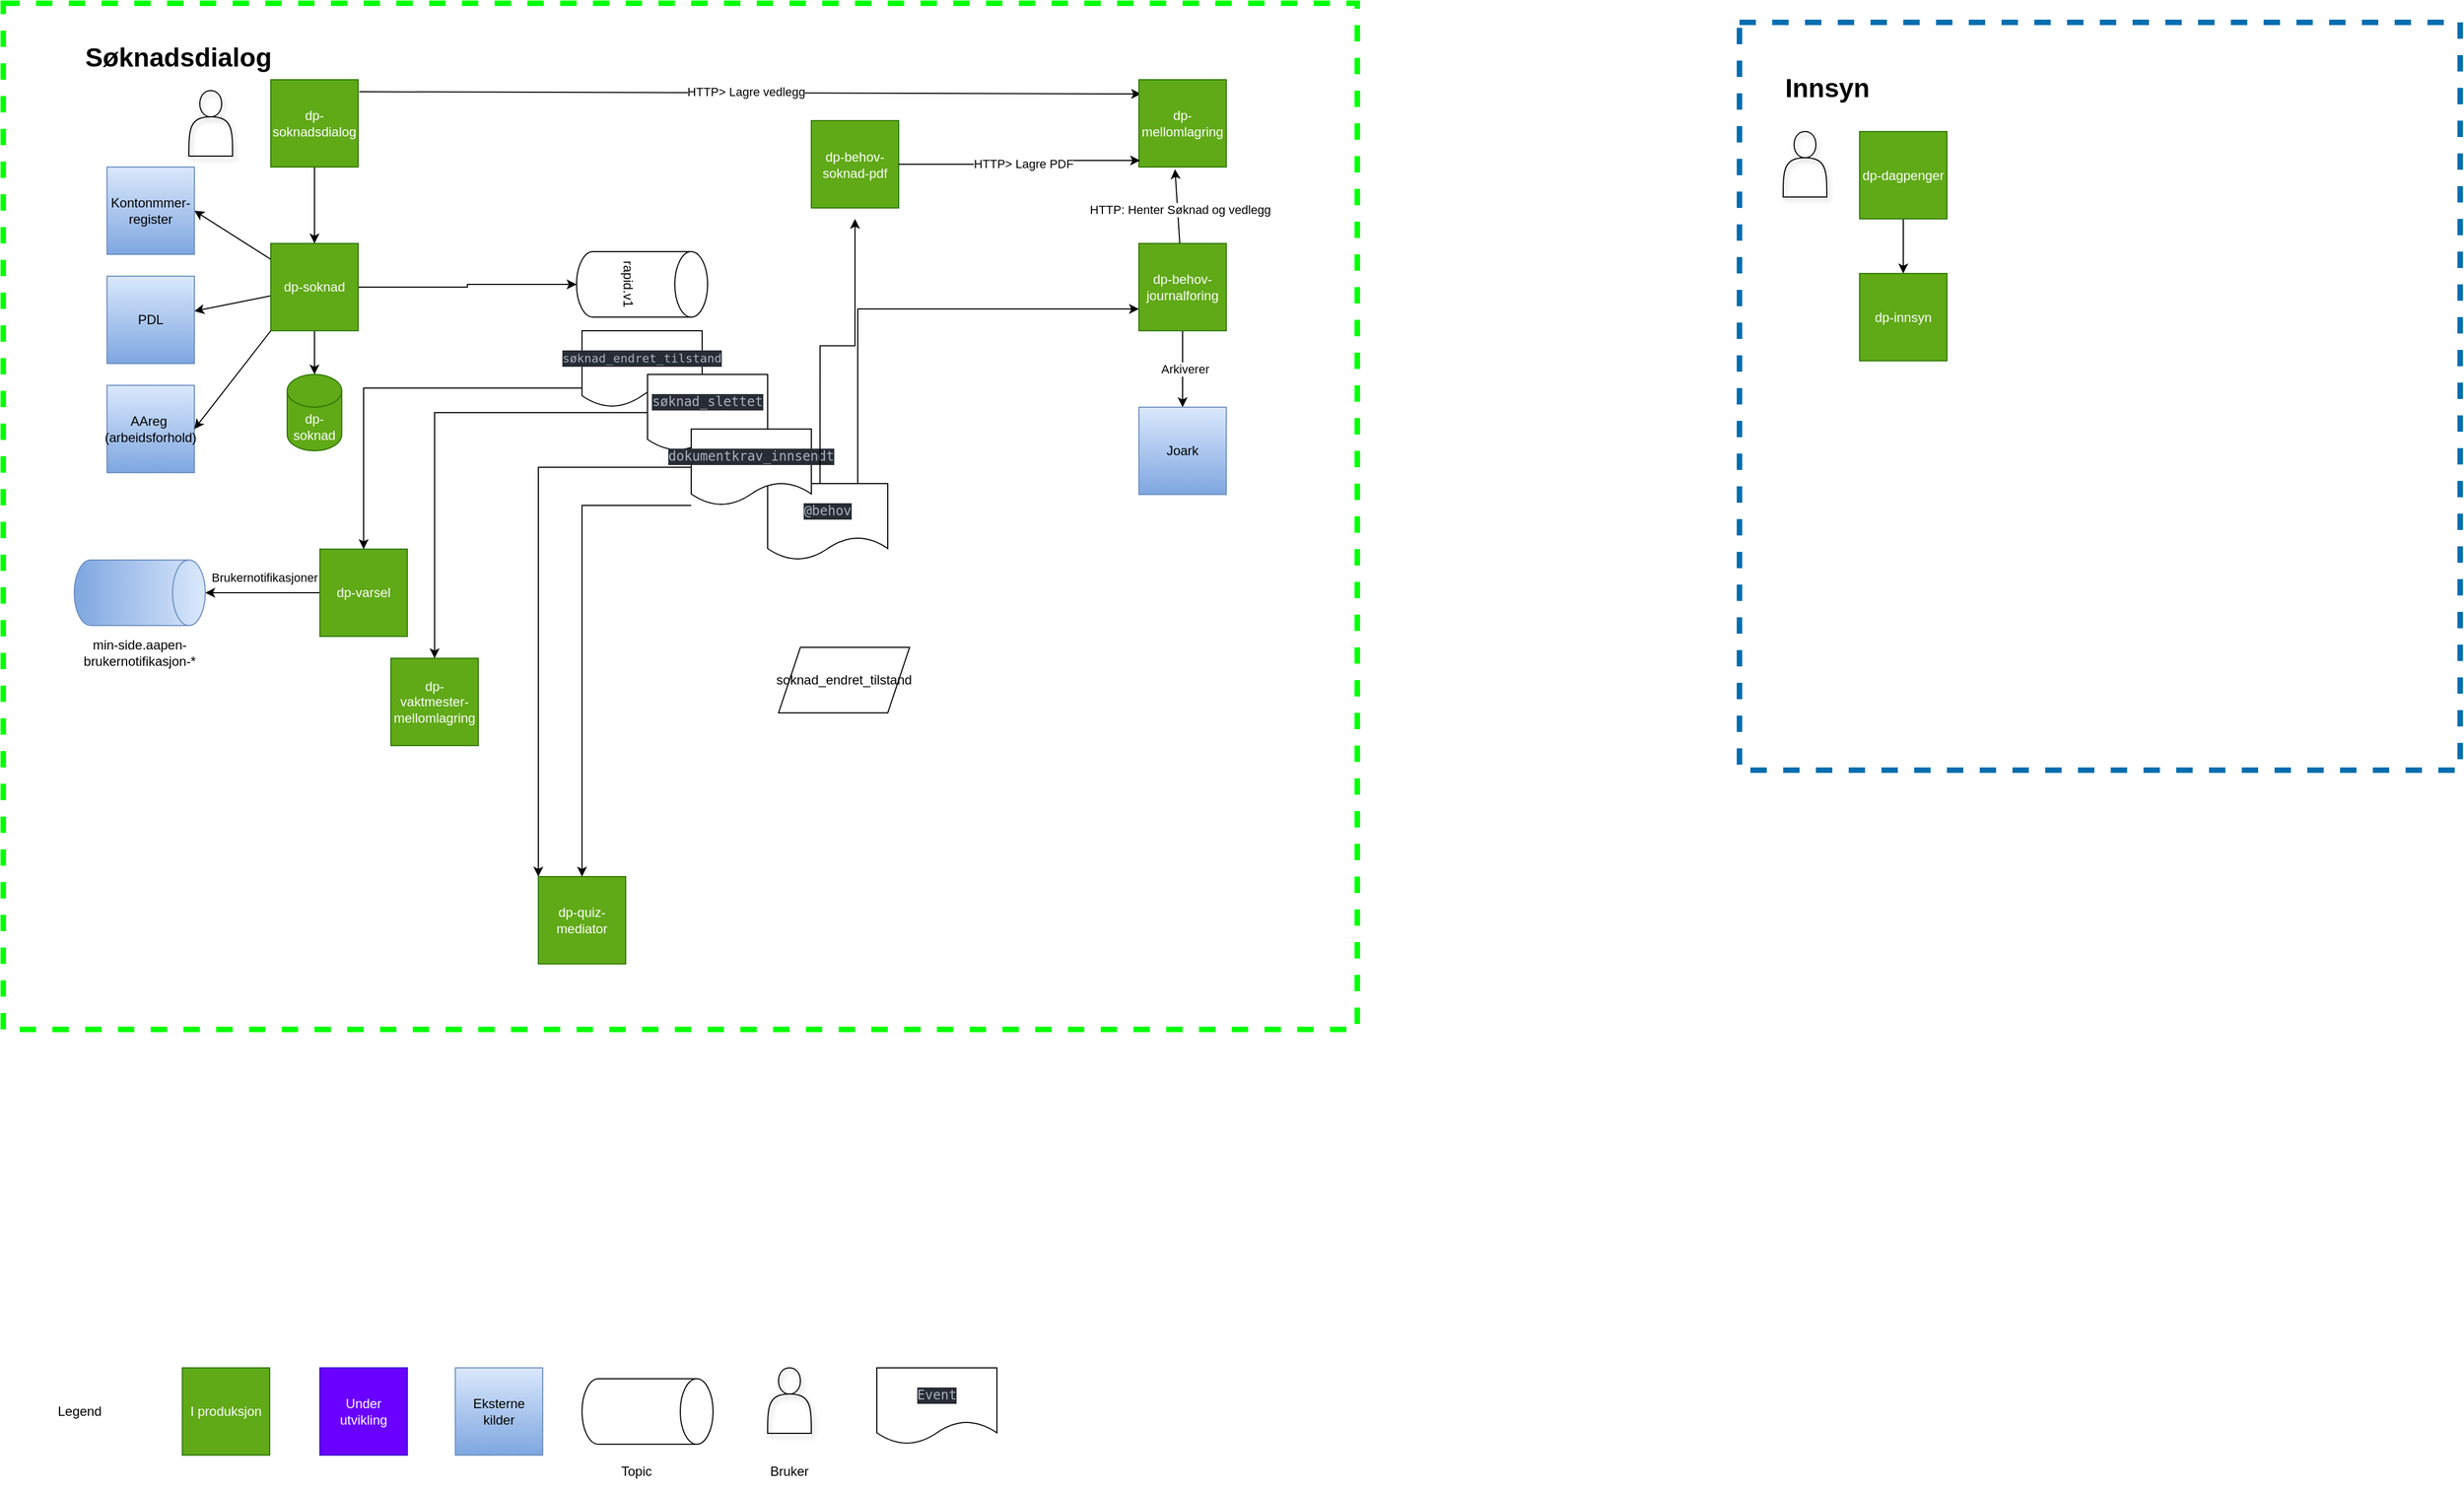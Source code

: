 <mxfile version="22.1.21" type="device">
  <diagram id="bY9n8TvvBSCk7CfmKey6" name="Systemkart">
    <mxGraphModel dx="1234" dy="1214" grid="1" gridSize="10" guides="1" tooltips="1" connect="1" arrows="1" fold="1" page="1" pageScale="1" pageWidth="4681" pageHeight="3300" background="none" math="0" shadow="0">
      <root>
        <mxCell id="0" />
        <mxCell id="1" parent="0" />
        <mxCell id="LP5wE_IAtdg5CI_S4EkR-116" value="" style="rounded=0;whiteSpace=wrap;html=1;strokeColor=#00FF00;fillColor=none;shadow=0;strokeWidth=5;dashed=1;fontColor=#ffffff;fillStyle=auto;" vertex="1" parent="1">
          <mxGeometry x="50" y="140" width="1240" height="940" as="geometry" />
        </mxCell>
        <mxCell id="31" style="edgeStyle=none;html=1;entryX=1;entryY=0.5;entryDx=0;entryDy=0;rounded=0;curved=0;" parent="1" source="2" target="30" edge="1">
          <mxGeometry relative="1" as="geometry" />
        </mxCell>
        <mxCell id="45" style="edgeStyle=none;html=1;" parent="1" source="2" target="33" edge="1">
          <mxGeometry relative="1" as="geometry" />
        </mxCell>
        <mxCell id="PdaAtOW2l4_XQmpz3AiH-89" value="" style="edgeStyle=orthogonalEdgeStyle;rounded=0;orthogonalLoop=1;jettySize=auto;html=1;" edge="1" parent="1" source="2" target="4">
          <mxGeometry relative="1" as="geometry" />
        </mxCell>
        <mxCell id="LP5wE_IAtdg5CI_S4EkR-84" value="" style="edgeStyle=orthogonalEdgeStyle;rounded=0;orthogonalLoop=1;jettySize=auto;html=1;" edge="1" parent="1" source="2" target="18">
          <mxGeometry relative="1" as="geometry" />
        </mxCell>
        <UserObject label="dp-soknad" link="https://github.com/navikt/dp-soknad" linkTarget="_blank" id="2">
          <mxCell style="whiteSpace=wrap;html=1;aspect=fixed;fillColor=#60a917;fontColor=#ffffff;strokeColor=#2D7600;" parent="1" vertex="1">
            <mxGeometry x="295" y="360" width="80" height="80" as="geometry" />
          </mxCell>
        </UserObject>
        <mxCell id="8" value="" style="edgeStyle=none;html=1;" parent="1" source="3" target="2" edge="1">
          <mxGeometry relative="1" as="geometry" />
        </mxCell>
        <mxCell id="10" style="edgeStyle=none;html=1;exitX=1.013;exitY=0.138;exitDx=0;exitDy=0;exitPerimeter=0;entryX=0.025;entryY=0.163;entryDx=0;entryDy=0;entryPerimeter=0;" parent="1" source="3" target="9" edge="1">
          <mxGeometry relative="1" as="geometry" />
        </mxCell>
        <mxCell id="11" value="HTTP&amp;gt; Lagre vedlegg" style="edgeLabel;html=1;align=center;verticalAlign=middle;resizable=0;points=[];" parent="10" vertex="1" connectable="0">
          <mxGeometry x="-0.013" y="1" relative="1" as="geometry">
            <mxPoint as="offset" />
          </mxGeometry>
        </mxCell>
        <mxCell id="3" value="dp-soknadsdialog" style="whiteSpace=wrap;html=1;aspect=fixed;fillColor=#60a917;fontColor=#ffffff;strokeColor=#2D7600;" parent="1" vertex="1">
          <mxGeometry x="295" y="210" width="80" height="80" as="geometry" />
        </mxCell>
        <mxCell id="4" value="dp-soknad" style="shape=cylinder3;whiteSpace=wrap;html=1;boundedLbl=1;backgroundOutline=1;size=15;fillColor=#60a917;fontColor=#ffffff;strokeColor=#2D7600;" parent="1" vertex="1">
          <mxGeometry x="310" y="480" width="50" height="70" as="geometry" />
        </mxCell>
        <mxCell id="9" value="dp-mellomlagring" style="whiteSpace=wrap;html=1;aspect=fixed;fillColor=#60a917;fontColor=#ffffff;strokeColor=#2D7600;" parent="1" vertex="1">
          <mxGeometry x="1090" y="210" width="80" height="80" as="geometry" />
        </mxCell>
        <mxCell id="16" value="dp-behov-soknad-pdf" style="whiteSpace=wrap;html=1;aspect=fixed;fillColor=#60a917;fontColor=#ffffff;strokeColor=#2D7600;" parent="1" vertex="1">
          <mxGeometry x="790" y="247.5" width="80" height="80" as="geometry" />
        </mxCell>
        <mxCell id="59" style="edgeStyle=none;html=1;entryX=0.413;entryY=1.025;entryDx=0;entryDy=0;entryPerimeter=0;" parent="1" source="17" target="9" edge="1">
          <mxGeometry relative="1" as="geometry" />
        </mxCell>
        <mxCell id="60" value="HTTP: Henter Søknad og vedlegg&amp;nbsp;" style="edgeLabel;html=1;align=center;verticalAlign=middle;resizable=0;points=[];" parent="59" vertex="1" connectable="0">
          <mxGeometry x="-0.084" y="-3" relative="1" as="geometry">
            <mxPoint as="offset" />
          </mxGeometry>
        </mxCell>
        <mxCell id="LP5wE_IAtdg5CI_S4EkR-107" value="" style="edgeStyle=orthogonalEdgeStyle;rounded=0;orthogonalLoop=1;jettySize=auto;html=1;" edge="1" parent="1" source="17" target="54">
          <mxGeometry relative="1" as="geometry" />
        </mxCell>
        <mxCell id="LP5wE_IAtdg5CI_S4EkR-108" value="Arkiverer" style="edgeLabel;html=1;align=center;verticalAlign=middle;resizable=0;points=[];" vertex="1" connectable="0" parent="LP5wE_IAtdg5CI_S4EkR-107">
          <mxGeometry y="2" relative="1" as="geometry">
            <mxPoint as="offset" />
          </mxGeometry>
        </mxCell>
        <mxCell id="17" value="dp-behov-journalforing" style="whiteSpace=wrap;html=1;aspect=fixed;fillColor=#60a917;fontColor=#ffffff;strokeColor=#2D7600;" parent="1" vertex="1">
          <mxGeometry x="1090" y="360" width="80" height="80" as="geometry" />
        </mxCell>
        <mxCell id="18" value="rapid.v1" style="shape=cylinder3;whiteSpace=wrap;html=1;boundedLbl=1;backgroundOutline=1;size=15;rotation=90;" parent="1" vertex="1">
          <mxGeometry x="605" y="337.5" width="60" height="120" as="geometry" />
        </mxCell>
        <mxCell id="23" value="dp-quiz-mediator" style="whiteSpace=wrap;html=1;aspect=fixed;fillColor=#60a917;fontColor=#ffffff;strokeColor=#2D7600;" parent="1" vertex="1">
          <mxGeometry x="540" y="940" width="80" height="80" as="geometry" />
        </mxCell>
        <mxCell id="29" value="" style="shape=actor;whiteSpace=wrap;html=1;shadow=1;fillColor=none;" parent="1" vertex="1">
          <mxGeometry x="220" y="220" width="40" height="60" as="geometry" />
        </mxCell>
        <mxCell id="30" value="Kontonmmer-&lt;br&gt;register" style="whiteSpace=wrap;html=1;aspect=fixed;shadow=0;strokeColor=#6c8ebf;fillColor=#dae8fc;gradientColor=#7ea6e0;" parent="1" vertex="1">
          <mxGeometry x="145" y="290" width="80" height="80" as="geometry" />
        </mxCell>
        <mxCell id="33" value="PDL" style="whiteSpace=wrap;html=1;aspect=fixed;shadow=0;strokeColor=#6c8ebf;fillColor=#dae8fc;gradientColor=#7ea6e0;" parent="1" vertex="1">
          <mxGeometry x="145" y="390" width="80" height="80" as="geometry" />
        </mxCell>
        <mxCell id="34" value="Søknadsdialog" style="text;strokeColor=none;fillColor=none;html=1;fontSize=24;fontStyle=1;verticalAlign=middle;align=center;shadow=0;strokeWidth=5;" parent="1" vertex="1">
          <mxGeometry x="160" y="170" width="100" height="40" as="geometry" />
        </mxCell>
        <mxCell id="48" value="" style="rounded=0;whiteSpace=wrap;html=1;strokeColor=#006EAF;fillColor=none;shadow=0;strokeWidth=5;dashed=1;fontColor=#ffffff;fillStyle=auto;" parent="1" vertex="1">
          <mxGeometry x="1640" y="157.5" width="660" height="685" as="geometry" />
        </mxCell>
        <mxCell id="54" value="Joark" style="whiteSpace=wrap;html=1;aspect=fixed;shadow=0;strokeColor=#6c8ebf;fillColor=#dae8fc;gradientColor=#7ea6e0;" parent="1" vertex="1">
          <mxGeometry x="1090" y="510" width="80" height="80" as="geometry" />
        </mxCell>
        <mxCell id="65" style="edgeStyle=none;html=1;" parent="1" source="61" target="63" edge="1">
          <mxGeometry relative="1" as="geometry" />
        </mxCell>
        <mxCell id="66" value="Brukernotifikasjoner" style="edgeLabel;html=1;align=center;verticalAlign=middle;resizable=0;points=[];" parent="65" vertex="1" connectable="0">
          <mxGeometry x="-0.113" y="1" relative="1" as="geometry">
            <mxPoint x="-5" y="-15" as="offset" />
          </mxGeometry>
        </mxCell>
        <mxCell id="61" value="dp-varsel" style="whiteSpace=wrap;html=1;aspect=fixed;fillColor=#60a917;fontColor=#ffffff;strokeColor=#2D7600;" parent="1" vertex="1">
          <mxGeometry x="340" y="640" width="80" height="80" as="geometry" />
        </mxCell>
        <mxCell id="63" value="" style="shape=cylinder3;whiteSpace=wrap;html=1;boundedLbl=1;backgroundOutline=1;size=15;rotation=90;fillColor=#dae8fc;gradientColor=#7ea6e0;strokeColor=#6c8ebf;" parent="1" vertex="1">
          <mxGeometry x="145" y="620" width="60" height="120" as="geometry" />
        </mxCell>
        <mxCell id="69" value="min-side.aapen-brukernotifikasjon-*" style="text;html=1;strokeColor=none;fillColor=none;align=center;verticalAlign=middle;whiteSpace=wrap;rounded=0;" parent="1" vertex="1">
          <mxGeometry x="110" y="720" width="130" height="30" as="geometry" />
        </mxCell>
        <mxCell id="70" value="Innsyn" style="text;strokeColor=none;fillColor=none;html=1;fontSize=24;fontStyle=1;verticalAlign=middle;align=center;shadow=0;strokeWidth=5;" parent="1" vertex="1">
          <mxGeometry x="1670" y="197.5" width="100" height="40" as="geometry" />
        </mxCell>
        <mxCell id="73" value="" style="edgeStyle=none;html=1;" parent="1" source="71" target="72" edge="1">
          <mxGeometry relative="1" as="geometry" />
        </mxCell>
        <mxCell id="71" value="dp-dagpenger" style="whiteSpace=wrap;html=1;aspect=fixed;fillColor=#60a917;fontColor=#ffffff;strokeColor=#2D7600;" parent="1" vertex="1">
          <mxGeometry x="1750" y="257.5" width="80" height="80" as="geometry" />
        </mxCell>
        <mxCell id="72" value="dp-innsyn" style="whiteSpace=wrap;html=1;aspect=fixed;fillColor=#60a917;fontColor=#ffffff;strokeColor=#2D7600;" parent="1" vertex="1">
          <mxGeometry x="1750" y="387.5" width="80" height="80" as="geometry" />
        </mxCell>
        <mxCell id="PdaAtOW2l4_XQmpz3AiH-78" value="" style="shape=actor;whiteSpace=wrap;html=1;shadow=1;fillColor=none;" vertex="1" parent="1">
          <mxGeometry x="1680" y="257.5" width="40" height="60" as="geometry" />
        </mxCell>
        <mxCell id="LP5wE_IAtdg5CI_S4EkR-79" value="AAreg&amp;nbsp;&lt;br&gt;(arbeidsforhold)" style="whiteSpace=wrap;html=1;aspect=fixed;shadow=0;strokeColor=#6c8ebf;fillColor=#dae8fc;gradientColor=#7ea6e0;" vertex="1" parent="1">
          <mxGeometry x="145" y="490" width="80" height="80" as="geometry" />
        </mxCell>
        <mxCell id="LP5wE_IAtdg5CI_S4EkR-82" style="edgeStyle=none;html=1;exitX=0;exitY=1;exitDx=0;exitDy=0;entryX=1;entryY=0.5;entryDx=0;entryDy=0;" edge="1" parent="1" source="2" target="LP5wE_IAtdg5CI_S4EkR-79">
          <mxGeometry relative="1" as="geometry">
            <mxPoint x="305" y="418" as="sourcePoint" />
            <mxPoint x="235" y="432" as="targetPoint" />
          </mxGeometry>
        </mxCell>
        <mxCell id="LP5wE_IAtdg5CI_S4EkR-99" style="edgeStyle=orthogonalEdgeStyle;rounded=0;orthogonalLoop=1;jettySize=auto;html=1;exitX=0;exitY=0.75;exitDx=0;exitDy=0;" edge="1" parent="1" source="LP5wE_IAtdg5CI_S4EkR-85" target="61">
          <mxGeometry relative="1" as="geometry" />
        </mxCell>
        <mxCell id="LP5wE_IAtdg5CI_S4EkR-85" value="&lt;div style=&quot;background-color:#282c34;color:#abb2bf&quot;&gt;&lt;pre style=&quot;font-family: &amp;quot;MesloLGS NF&amp;quot;, monospace;&quot;&gt;&lt;font style=&quot;font-size: 11px;&quot;&gt;søknad_endret_tilstand&lt;/font&gt;&lt;/pre&gt;&lt;/div&gt;" style="shape=document;whiteSpace=wrap;html=1;boundedLbl=1;" vertex="1" parent="1">
          <mxGeometry x="580" y="440" width="110" height="70" as="geometry" />
        </mxCell>
        <mxCell id="LP5wE_IAtdg5CI_S4EkR-105" style="edgeStyle=orthogonalEdgeStyle;rounded=0;orthogonalLoop=1;jettySize=auto;html=1;" edge="1" parent="1" source="LP5wE_IAtdg5CI_S4EkR-91" target="LP5wE_IAtdg5CI_S4EkR-100">
          <mxGeometry relative="1" as="geometry">
            <Array as="points">
              <mxPoint x="445" y="610" />
              <mxPoint x="445" y="610" />
            </Array>
          </mxGeometry>
        </mxCell>
        <mxCell id="LP5wE_IAtdg5CI_S4EkR-91" value="&lt;div style=&quot;background-color:#282c34;color:#abb2bf&quot;&gt;&lt;pre style=&quot;font-family: &amp;quot;MesloLGS NF&amp;quot;, monospace;&quot;&gt;&lt;div&gt;&lt;pre style=&quot;font-family: &amp;quot;MesloLGS NF&amp;quot;, monospace;&quot;&gt;søknad_slettet&lt;/pre&gt;&lt;/div&gt;&lt;/pre&gt;&lt;/div&gt;" style="shape=document;whiteSpace=wrap;html=1;boundedLbl=1;" vertex="1" parent="1">
          <mxGeometry x="640" y="480" width="110" height="70" as="geometry" />
        </mxCell>
        <mxCell id="LP5wE_IAtdg5CI_S4EkR-106" style="edgeStyle=orthogonalEdgeStyle;rounded=0;orthogonalLoop=1;jettySize=auto;html=1;entryX=0;entryY=0;entryDx=0;entryDy=0;" edge="1" parent="1" source="LP5wE_IAtdg5CI_S4EkR-92" target="23">
          <mxGeometry relative="1" as="geometry" />
        </mxCell>
        <mxCell id="LP5wE_IAtdg5CI_S4EkR-96" style="edgeStyle=orthogonalEdgeStyle;rounded=0;orthogonalLoop=1;jettySize=auto;html=1;" edge="1" parent="1" source="LP5wE_IAtdg5CI_S4EkR-92" target="23">
          <mxGeometry relative="1" as="geometry">
            <Array as="points">
              <mxPoint x="580" y="600" />
            </Array>
          </mxGeometry>
        </mxCell>
        <mxCell id="LP5wE_IAtdg5CI_S4EkR-97" style="edgeStyle=orthogonalEdgeStyle;rounded=0;orthogonalLoop=1;jettySize=auto;html=1;exitX=0.75;exitY=0;exitDx=0;exitDy=0;entryX=0;entryY=0.75;entryDx=0;entryDy=0;" edge="1" parent="1" source="LP5wE_IAtdg5CI_S4EkR-93" target="17">
          <mxGeometry relative="1" as="geometry" />
        </mxCell>
        <mxCell id="LP5wE_IAtdg5CI_S4EkR-93" value="&lt;div style=&quot;background-color:#282c34;color:#abb2bf&quot;&gt;&lt;pre style=&quot;font-family: &amp;quot;MesloLGS NF&amp;quot;, monospace;&quot;&gt;&lt;pre style=&quot;font-family: &amp;quot;MesloLGS NF&amp;quot;, monospace;&quot;&gt;&lt;div&gt;&lt;pre style=&quot;font-family: &amp;quot;MesloLGS NF&amp;quot;, monospace;&quot;&gt;@behov&lt;/pre&gt;&lt;/div&gt;&lt;/pre&gt;&lt;/pre&gt;&lt;/div&gt;" style="shape=document;whiteSpace=wrap;html=1;boundedLbl=1;" vertex="1" parent="1">
          <mxGeometry x="750" y="580" width="110" height="70" as="geometry" />
        </mxCell>
        <UserObject label="dp-vaktmester-mellomlagring" link="https://github.com/navikt/dp-vaktmester-mellomlagring" id="LP5wE_IAtdg5CI_S4EkR-100">
          <mxCell style="whiteSpace=wrap;html=1;aspect=fixed;fillColor=#60a917;fontColor=#ffffff;strokeColor=#2D7600;" vertex="1" parent="1">
            <mxGeometry x="405" y="740" width="80" height="80" as="geometry" />
          </mxCell>
        </UserObject>
        <mxCell id="LP5wE_IAtdg5CI_S4EkR-110" value="" style="group" vertex="1" connectable="0" parent="1">
          <mxGeometry x="90" y="1390" width="870" height="110" as="geometry" />
        </mxCell>
        <mxCell id="LP5wE_IAtdg5CI_S4EkR-109" value="&lt;div style=&quot;background-color:#282c34;color:#abb2bf&quot;&gt;&lt;pre style=&quot;font-family: &amp;quot;MesloLGS NF&amp;quot;, monospace;&quot;&gt;&lt;pre style=&quot;font-family: &amp;quot;MesloLGS NF&amp;quot;, monospace;&quot;&gt;&lt;pre style=&quot;font-family: &amp;quot;MesloLGS NF&amp;quot;, monospace;&quot;&gt;Event&lt;/pre&gt;&lt;/pre&gt;&lt;/pre&gt;&lt;/div&gt;" style="shape=document;whiteSpace=wrap;html=1;boundedLbl=1;" vertex="1" parent="LP5wE_IAtdg5CI_S4EkR-110">
          <mxGeometry x="760" width="110" height="70" as="geometry" />
        </mxCell>
        <mxCell id="25" value="I produksjon" style="whiteSpace=wrap;html=1;aspect=fixed;fillColor=#60a917;fontColor=#ffffff;strokeColor=#2D7600;container=0;" parent="LP5wE_IAtdg5CI_S4EkR-110" vertex="1">
          <mxGeometry x="124" width="80" height="80" as="geometry" />
        </mxCell>
        <mxCell id="26" value="Under utvikling" style="whiteSpace=wrap;html=1;aspect=fixed;fillColor=#6a00ff;fontColor=#ffffff;strokeColor=#3700CC;container=0;" parent="LP5wE_IAtdg5CI_S4EkR-110" vertex="1">
          <mxGeometry x="250" width="80" height="80" as="geometry" />
        </mxCell>
        <mxCell id="32" value="Eksterne kilder" style="whiteSpace=wrap;html=1;aspect=fixed;shadow=0;strokeColor=#6c8ebf;fillColor=#dae8fc;gradientColor=#7ea6e0;container=0;" parent="LP5wE_IAtdg5CI_S4EkR-110" vertex="1">
          <mxGeometry x="374" width="80" height="80" as="geometry" />
        </mxCell>
        <mxCell id="PdaAtOW2l4_XQmpz3AiH-81" value="" style="shape=cylinder3;whiteSpace=wrap;html=1;boundedLbl=1;backgroundOutline=1;size=15;rotation=90;container=0;" vertex="1" parent="LP5wE_IAtdg5CI_S4EkR-110">
          <mxGeometry x="520" y="-20" width="60" height="120" as="geometry" />
        </mxCell>
        <mxCell id="PdaAtOW2l4_XQmpz3AiH-94" value="" style="shape=actor;whiteSpace=wrap;html=1;shadow=1;fillColor=none;container=0;" vertex="1" parent="LP5wE_IAtdg5CI_S4EkR-110">
          <mxGeometry x="660" width="40" height="60" as="geometry" />
        </mxCell>
        <mxCell id="PdaAtOW2l4_XQmpz3AiH-95" value="Legend" style="text;html=1;strokeColor=none;fillColor=none;align=center;verticalAlign=middle;whiteSpace=wrap;rounded=0;container=0;" vertex="1" parent="LP5wE_IAtdg5CI_S4EkR-110">
          <mxGeometry y="25" width="60" height="30" as="geometry" />
        </mxCell>
        <mxCell id="PdaAtOW2l4_XQmpz3AiH-96" value="Topic" style="text;html=1;strokeColor=none;fillColor=none;align=center;verticalAlign=middle;whiteSpace=wrap;rounded=0;container=0;" vertex="1" parent="LP5wE_IAtdg5CI_S4EkR-110">
          <mxGeometry x="510" y="80" width="60" height="30" as="geometry" />
        </mxCell>
        <mxCell id="PdaAtOW2l4_XQmpz3AiH-97" value="Bruker" style="text;html=1;strokeColor=none;fillColor=none;align=center;verticalAlign=middle;whiteSpace=wrap;rounded=0;container=0;" vertex="1" parent="LP5wE_IAtdg5CI_S4EkR-110">
          <mxGeometry x="650" y="80" width="60" height="30" as="geometry" />
        </mxCell>
        <mxCell id="LP5wE_IAtdg5CI_S4EkR-92" value="&lt;div style=&quot;background-color:#282c34;color:#abb2bf&quot;&gt;&lt;pre style=&quot;font-family: &amp;quot;MesloLGS NF&amp;quot;, monospace;&quot;&gt;&lt;pre style=&quot;font-family: &amp;quot;MesloLGS NF&amp;quot;, monospace;&quot;&gt;&lt;div&gt;&lt;pre style=&quot;font-family: &amp;quot;MesloLGS NF&amp;quot;, monospace;&quot;&gt;dokumentkrav_innsendt&lt;/pre&gt;&lt;/div&gt;&lt;/pre&gt;&lt;/pre&gt;&lt;/div&gt;" style="shape=document;whiteSpace=wrap;html=1;boundedLbl=1;" vertex="1" parent="1">
          <mxGeometry x="680" y="530" width="110" height="70" as="geometry" />
        </mxCell>
        <mxCell id="LP5wE_IAtdg5CI_S4EkR-113" style="edgeStyle=orthogonalEdgeStyle;rounded=0;orthogonalLoop=1;jettySize=auto;html=1;entryX=0.5;entryY=1.125;entryDx=0;entryDy=0;entryPerimeter=0;exitX=0.436;exitY=0;exitDx=0;exitDy=0;exitPerimeter=0;" edge="1" parent="1" source="LP5wE_IAtdg5CI_S4EkR-93" target="16">
          <mxGeometry relative="1" as="geometry" />
        </mxCell>
        <mxCell id="LP5wE_IAtdg5CI_S4EkR-114" style="edgeStyle=orthogonalEdgeStyle;rounded=0;orthogonalLoop=1;jettySize=auto;html=1;entryX=0.013;entryY=0.925;entryDx=0;entryDy=0;entryPerimeter=0;" edge="1" parent="1" source="16" target="9">
          <mxGeometry relative="1" as="geometry" />
        </mxCell>
        <mxCell id="LP5wE_IAtdg5CI_S4EkR-115" value="HTTP&amp;gt; Lagre PDF" style="edgeLabel;html=1;align=center;verticalAlign=middle;resizable=0;points=[];" vertex="1" connectable="0" parent="LP5wE_IAtdg5CI_S4EkR-114">
          <mxGeometry x="0.047" y="-3" relative="1" as="geometry">
            <mxPoint as="offset" />
          </mxGeometry>
        </mxCell>
        <mxCell id="8n4YhEoHceQyYeUhLGXL-79" value="soknad_endret_tilstand" style="shape=parallelogram;perimeter=parallelogramPerimeter;whiteSpace=wrap;html=1;fixedSize=1;" vertex="1" parent="1">
          <mxGeometry x="760" y="730" width="120" height="60" as="geometry" />
        </mxCell>
      </root>
    </mxGraphModel>
  </diagram>
</mxfile>
